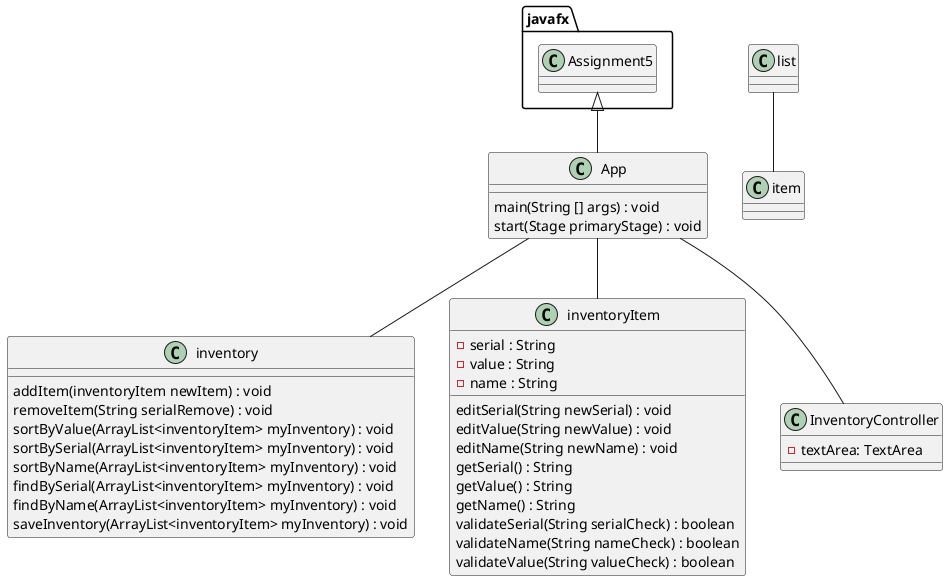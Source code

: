 @startuml
'https://plantuml.com/class-diagram

class App
class inventory
class inventoryItem
class InventoryController

javafx.Assignment5 <|-- App

App -- inventory
App -- inventoryItem
App -- InventoryController

list -- item

class App {
main(String [] args) : void
start(Stage primaryStage) : void
}


class inventory {
addItem(inventoryItem newItem) : void
removeItem(String serialRemove) : void
sortByValue(ArrayList<inventoryItem> myInventory) : void
sortBySerial(ArrayList<inventoryItem> myInventory) : void
sortByName(ArrayList<inventoryItem> myInventory) : void
findBySerial(ArrayList<inventoryItem> myInventory) : void
findByName(ArrayList<inventoryItem> myInventory) : void
saveInventory(ArrayList<inventoryItem> myInventory) : void
}

class inventoryItem {
- serial : String
- value : String
- name : String

editSerial(String newSerial) : void
editValue(String newValue) : void
editName(String newName) : void
getSerial() : String
getValue() : String
getName() : String
validateSerial(String serialCheck) : boolean
validateName(String nameCheck) : boolean
validateValue(String valueCheck) : boolean
}

class InventoryController {
- textArea: TextArea

}

@enduml